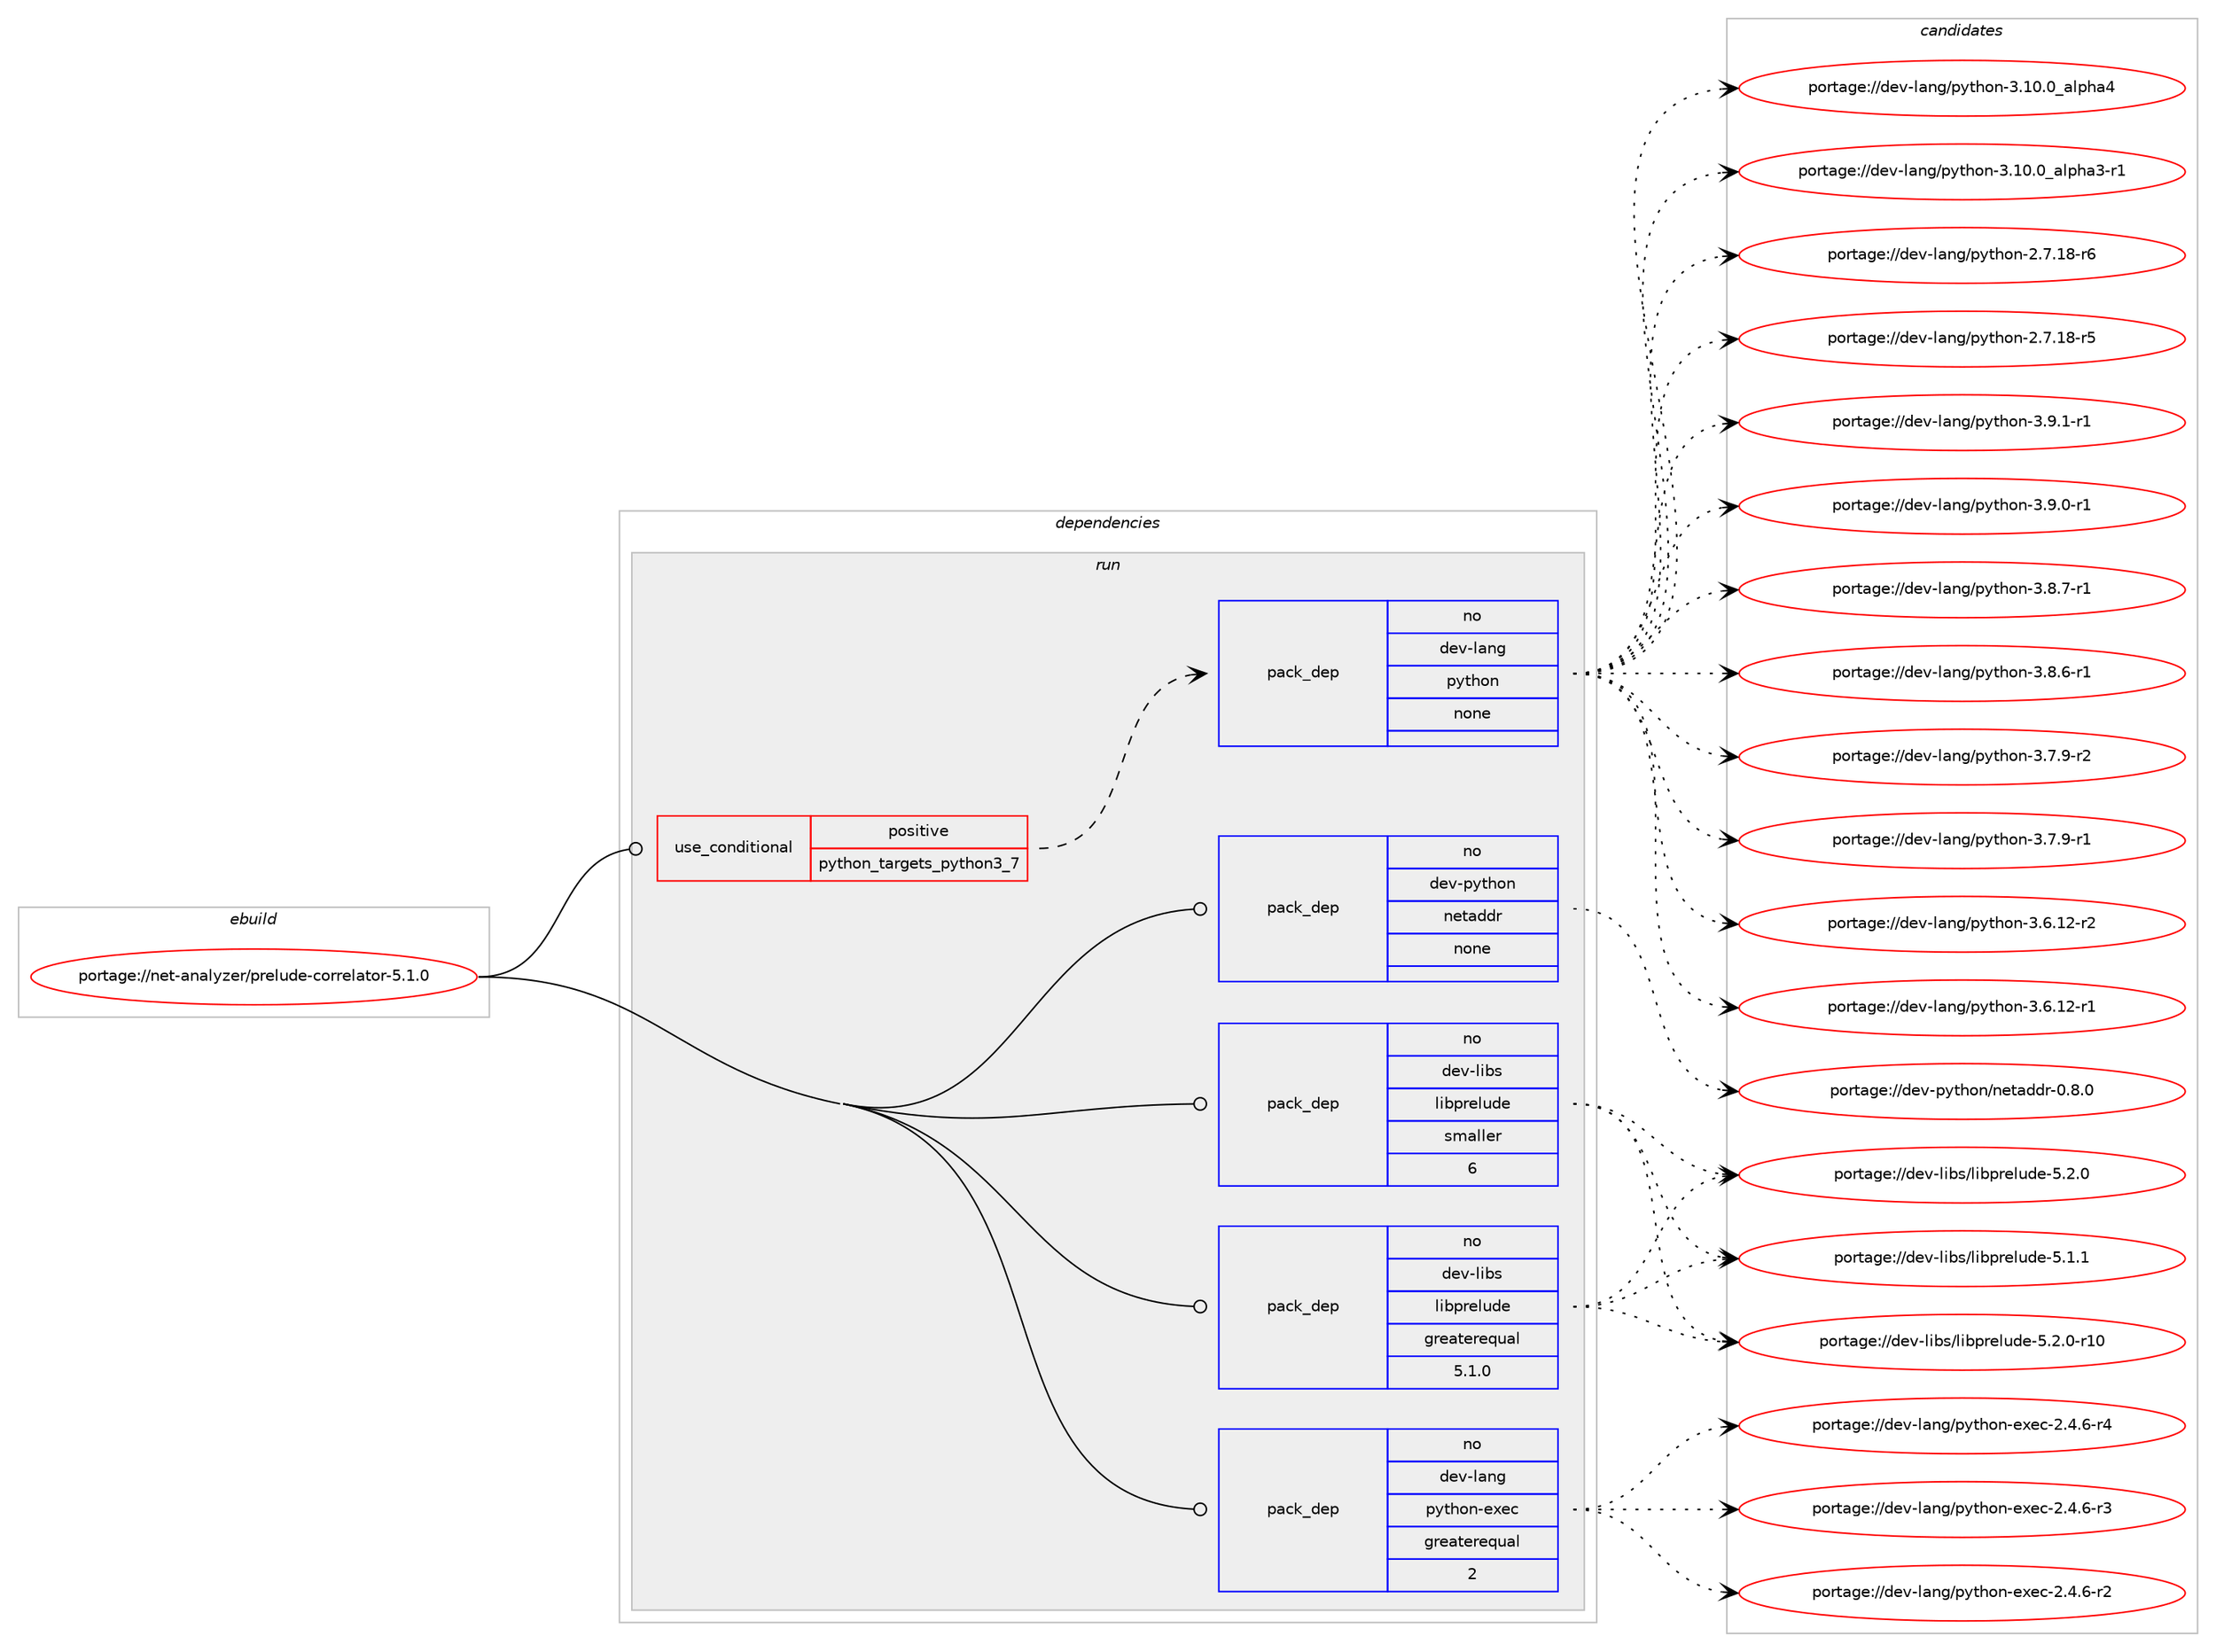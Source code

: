 digraph prolog {

# *************
# Graph options
# *************

newrank=true;
concentrate=true;
compound=true;
graph [rankdir=LR,fontname=Helvetica,fontsize=10,ranksep=1.5];#, ranksep=2.5, nodesep=0.2];
edge  [arrowhead=vee];
node  [fontname=Helvetica,fontsize=10];

# **********
# The ebuild
# **********

subgraph cluster_leftcol {
color=gray;
rank=same;
label=<<i>ebuild</i>>;
id [label="portage://net-analyzer/prelude-correlator-5.1.0", color=red, width=4, href="../net-analyzer/prelude-correlator-5.1.0.svg"];
}

# ****************
# The dependencies
# ****************

subgraph cluster_midcol {
color=gray;
label=<<i>dependencies</i>>;
subgraph cluster_compile {
fillcolor="#eeeeee";
style=filled;
label=<<i>compile</i>>;
}
subgraph cluster_compileandrun {
fillcolor="#eeeeee";
style=filled;
label=<<i>compile and run</i>>;
}
subgraph cluster_run {
fillcolor="#eeeeee";
style=filled;
label=<<i>run</i>>;
subgraph cond9854 {
dependency31943 [label=<<TABLE BORDER="0" CELLBORDER="1" CELLSPACING="0" CELLPADDING="4"><TR><TD ROWSPAN="3" CELLPADDING="10">use_conditional</TD></TR><TR><TD>positive</TD></TR><TR><TD>python_targets_python3_7</TD></TR></TABLE>>, shape=none, color=red];
subgraph pack21816 {
dependency31944 [label=<<TABLE BORDER="0" CELLBORDER="1" CELLSPACING="0" CELLPADDING="4" WIDTH="220"><TR><TD ROWSPAN="6" CELLPADDING="30">pack_dep</TD></TR><TR><TD WIDTH="110">no</TD></TR><TR><TD>dev-lang</TD></TR><TR><TD>python</TD></TR><TR><TD>none</TD></TR><TR><TD></TD></TR></TABLE>>, shape=none, color=blue];
}
dependency31943:e -> dependency31944:w [weight=20,style="dashed",arrowhead="vee"];
}
id:e -> dependency31943:w [weight=20,style="solid",arrowhead="odot"];
subgraph pack21817 {
dependency31945 [label=<<TABLE BORDER="0" CELLBORDER="1" CELLSPACING="0" CELLPADDING="4" WIDTH="220"><TR><TD ROWSPAN="6" CELLPADDING="30">pack_dep</TD></TR><TR><TD WIDTH="110">no</TD></TR><TR><TD>dev-lang</TD></TR><TR><TD>python-exec</TD></TR><TR><TD>greaterequal</TD></TR><TR><TD>2</TD></TR></TABLE>>, shape=none, color=blue];
}
id:e -> dependency31945:w [weight=20,style="solid",arrowhead="odot"];
subgraph pack21818 {
dependency31946 [label=<<TABLE BORDER="0" CELLBORDER="1" CELLSPACING="0" CELLPADDING="4" WIDTH="220"><TR><TD ROWSPAN="6" CELLPADDING="30">pack_dep</TD></TR><TR><TD WIDTH="110">no</TD></TR><TR><TD>dev-libs</TD></TR><TR><TD>libprelude</TD></TR><TR><TD>greaterequal</TD></TR><TR><TD>5.1.0</TD></TR></TABLE>>, shape=none, color=blue];
}
id:e -> dependency31946:w [weight=20,style="solid",arrowhead="odot"];
subgraph pack21819 {
dependency31947 [label=<<TABLE BORDER="0" CELLBORDER="1" CELLSPACING="0" CELLPADDING="4" WIDTH="220"><TR><TD ROWSPAN="6" CELLPADDING="30">pack_dep</TD></TR><TR><TD WIDTH="110">no</TD></TR><TR><TD>dev-libs</TD></TR><TR><TD>libprelude</TD></TR><TR><TD>smaller</TD></TR><TR><TD>6</TD></TR></TABLE>>, shape=none, color=blue];
}
id:e -> dependency31947:w [weight=20,style="solid",arrowhead="odot"];
subgraph pack21820 {
dependency31948 [label=<<TABLE BORDER="0" CELLBORDER="1" CELLSPACING="0" CELLPADDING="4" WIDTH="220"><TR><TD ROWSPAN="6" CELLPADDING="30">pack_dep</TD></TR><TR><TD WIDTH="110">no</TD></TR><TR><TD>dev-python</TD></TR><TR><TD>netaddr</TD></TR><TR><TD>none</TD></TR><TR><TD></TD></TR></TABLE>>, shape=none, color=blue];
}
id:e -> dependency31948:w [weight=20,style="solid",arrowhead="odot"];
}
}

# **************
# The candidates
# **************

subgraph cluster_choices {
rank=same;
color=gray;
label=<<i>candidates</i>>;

subgraph choice21816 {
color=black;
nodesep=1;
choice1001011184510897110103471121211161041111104551465746494511449 [label="portage://dev-lang/python-3.9.1-r1", color=red, width=4,href="../dev-lang/python-3.9.1-r1.svg"];
choice1001011184510897110103471121211161041111104551465746484511449 [label="portage://dev-lang/python-3.9.0-r1", color=red, width=4,href="../dev-lang/python-3.9.0-r1.svg"];
choice1001011184510897110103471121211161041111104551465646554511449 [label="portage://dev-lang/python-3.8.7-r1", color=red, width=4,href="../dev-lang/python-3.8.7-r1.svg"];
choice1001011184510897110103471121211161041111104551465646544511449 [label="portage://dev-lang/python-3.8.6-r1", color=red, width=4,href="../dev-lang/python-3.8.6-r1.svg"];
choice1001011184510897110103471121211161041111104551465546574511450 [label="portage://dev-lang/python-3.7.9-r2", color=red, width=4,href="../dev-lang/python-3.7.9-r2.svg"];
choice1001011184510897110103471121211161041111104551465546574511449 [label="portage://dev-lang/python-3.7.9-r1", color=red, width=4,href="../dev-lang/python-3.7.9-r1.svg"];
choice100101118451089711010347112121116104111110455146544649504511450 [label="portage://dev-lang/python-3.6.12-r2", color=red, width=4,href="../dev-lang/python-3.6.12-r2.svg"];
choice100101118451089711010347112121116104111110455146544649504511449 [label="portage://dev-lang/python-3.6.12-r1", color=red, width=4,href="../dev-lang/python-3.6.12-r1.svg"];
choice1001011184510897110103471121211161041111104551464948464895971081121049752 [label="portage://dev-lang/python-3.10.0_alpha4", color=red, width=4,href="../dev-lang/python-3.10.0_alpha4.svg"];
choice10010111845108971101034711212111610411111045514649484648959710811210497514511449 [label="portage://dev-lang/python-3.10.0_alpha3-r1", color=red, width=4,href="../dev-lang/python-3.10.0_alpha3-r1.svg"];
choice100101118451089711010347112121116104111110455046554649564511454 [label="portage://dev-lang/python-2.7.18-r6", color=red, width=4,href="../dev-lang/python-2.7.18-r6.svg"];
choice100101118451089711010347112121116104111110455046554649564511453 [label="portage://dev-lang/python-2.7.18-r5", color=red, width=4,href="../dev-lang/python-2.7.18-r5.svg"];
dependency31944:e -> choice1001011184510897110103471121211161041111104551465746494511449:w [style=dotted,weight="100"];
dependency31944:e -> choice1001011184510897110103471121211161041111104551465746484511449:w [style=dotted,weight="100"];
dependency31944:e -> choice1001011184510897110103471121211161041111104551465646554511449:w [style=dotted,weight="100"];
dependency31944:e -> choice1001011184510897110103471121211161041111104551465646544511449:w [style=dotted,weight="100"];
dependency31944:e -> choice1001011184510897110103471121211161041111104551465546574511450:w [style=dotted,weight="100"];
dependency31944:e -> choice1001011184510897110103471121211161041111104551465546574511449:w [style=dotted,weight="100"];
dependency31944:e -> choice100101118451089711010347112121116104111110455146544649504511450:w [style=dotted,weight="100"];
dependency31944:e -> choice100101118451089711010347112121116104111110455146544649504511449:w [style=dotted,weight="100"];
dependency31944:e -> choice1001011184510897110103471121211161041111104551464948464895971081121049752:w [style=dotted,weight="100"];
dependency31944:e -> choice10010111845108971101034711212111610411111045514649484648959710811210497514511449:w [style=dotted,weight="100"];
dependency31944:e -> choice100101118451089711010347112121116104111110455046554649564511454:w [style=dotted,weight="100"];
dependency31944:e -> choice100101118451089711010347112121116104111110455046554649564511453:w [style=dotted,weight="100"];
}
subgraph choice21817 {
color=black;
nodesep=1;
choice10010111845108971101034711212111610411111045101120101994550465246544511452 [label="portage://dev-lang/python-exec-2.4.6-r4", color=red, width=4,href="../dev-lang/python-exec-2.4.6-r4.svg"];
choice10010111845108971101034711212111610411111045101120101994550465246544511451 [label="portage://dev-lang/python-exec-2.4.6-r3", color=red, width=4,href="../dev-lang/python-exec-2.4.6-r3.svg"];
choice10010111845108971101034711212111610411111045101120101994550465246544511450 [label="portage://dev-lang/python-exec-2.4.6-r2", color=red, width=4,href="../dev-lang/python-exec-2.4.6-r2.svg"];
dependency31945:e -> choice10010111845108971101034711212111610411111045101120101994550465246544511452:w [style=dotted,weight="100"];
dependency31945:e -> choice10010111845108971101034711212111610411111045101120101994550465246544511451:w [style=dotted,weight="100"];
dependency31945:e -> choice10010111845108971101034711212111610411111045101120101994550465246544511450:w [style=dotted,weight="100"];
}
subgraph choice21818 {
color=black;
nodesep=1;
choice10010111845108105981154710810598112114101108117100101455346504648451144948 [label="portage://dev-libs/libprelude-5.2.0-r10", color=red, width=4,href="../dev-libs/libprelude-5.2.0-r10.svg"];
choice10010111845108105981154710810598112114101108117100101455346504648 [label="portage://dev-libs/libprelude-5.2.0", color=red, width=4,href="../dev-libs/libprelude-5.2.0.svg"];
choice10010111845108105981154710810598112114101108117100101455346494649 [label="portage://dev-libs/libprelude-5.1.1", color=red, width=4,href="../dev-libs/libprelude-5.1.1.svg"];
dependency31946:e -> choice10010111845108105981154710810598112114101108117100101455346504648451144948:w [style=dotted,weight="100"];
dependency31946:e -> choice10010111845108105981154710810598112114101108117100101455346504648:w [style=dotted,weight="100"];
dependency31946:e -> choice10010111845108105981154710810598112114101108117100101455346494649:w [style=dotted,weight="100"];
}
subgraph choice21819 {
color=black;
nodesep=1;
choice10010111845108105981154710810598112114101108117100101455346504648451144948 [label="portage://dev-libs/libprelude-5.2.0-r10", color=red, width=4,href="../dev-libs/libprelude-5.2.0-r10.svg"];
choice10010111845108105981154710810598112114101108117100101455346504648 [label="portage://dev-libs/libprelude-5.2.0", color=red, width=4,href="../dev-libs/libprelude-5.2.0.svg"];
choice10010111845108105981154710810598112114101108117100101455346494649 [label="portage://dev-libs/libprelude-5.1.1", color=red, width=4,href="../dev-libs/libprelude-5.1.1.svg"];
dependency31947:e -> choice10010111845108105981154710810598112114101108117100101455346504648451144948:w [style=dotted,weight="100"];
dependency31947:e -> choice10010111845108105981154710810598112114101108117100101455346504648:w [style=dotted,weight="100"];
dependency31947:e -> choice10010111845108105981154710810598112114101108117100101455346494649:w [style=dotted,weight="100"];
}
subgraph choice21820 {
color=black;
nodesep=1;
choice100101118451121211161041111104711010111697100100114454846564648 [label="portage://dev-python/netaddr-0.8.0", color=red, width=4,href="../dev-python/netaddr-0.8.0.svg"];
dependency31948:e -> choice100101118451121211161041111104711010111697100100114454846564648:w [style=dotted,weight="100"];
}
}

}
